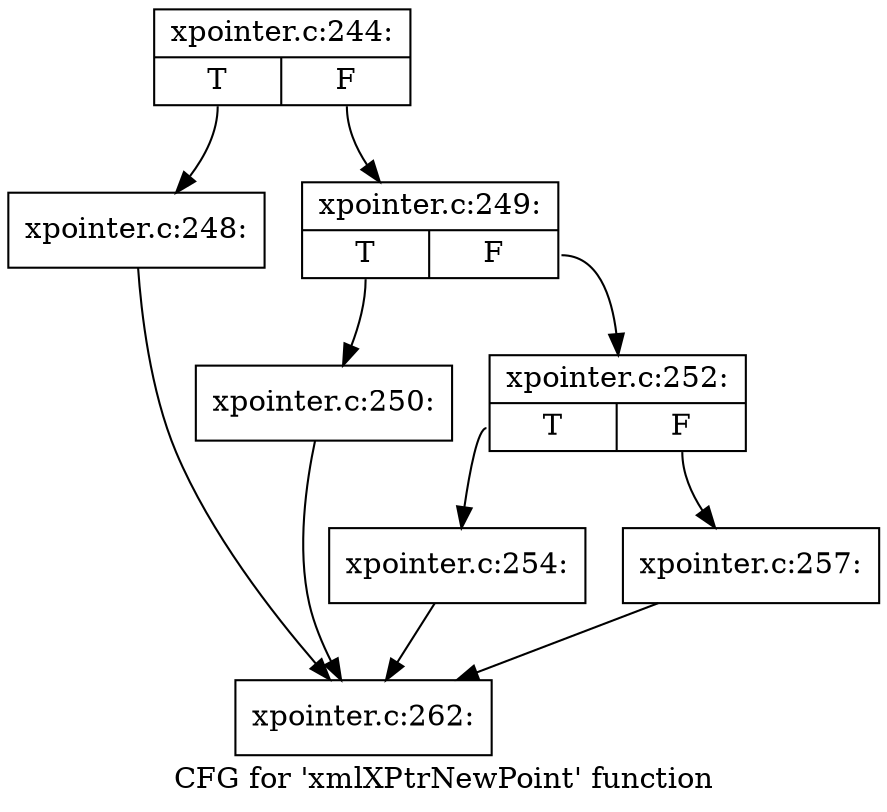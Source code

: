 digraph "CFG for 'xmlXPtrNewPoint' function" {
	label="CFG for 'xmlXPtrNewPoint' function";

	Node0x523bb10 [shape=record,label="{xpointer.c:244:|{<s0>T|<s1>F}}"];
	Node0x523bb10:s0 -> Node0x5246860;
	Node0x523bb10:s1 -> Node0x52468b0;
	Node0x5246860 [shape=record,label="{xpointer.c:248:}"];
	Node0x5246860 -> Node0x523c070;
	Node0x52468b0 [shape=record,label="{xpointer.c:249:|{<s0>T|<s1>F}}"];
	Node0x52468b0:s0 -> Node0x5246cb0;
	Node0x52468b0:s1 -> Node0x5246d00;
	Node0x5246cb0 [shape=record,label="{xpointer.c:250:}"];
	Node0x5246cb0 -> Node0x523c070;
	Node0x5246d00 [shape=record,label="{xpointer.c:252:|{<s0>T|<s1>F}}"];
	Node0x5246d00:s0 -> Node0x5247420;
	Node0x5246d00:s1 -> Node0x5247470;
	Node0x5247420 [shape=record,label="{xpointer.c:254:}"];
	Node0x5247420 -> Node0x523c070;
	Node0x5247470 [shape=record,label="{xpointer.c:257:}"];
	Node0x5247470 -> Node0x523c070;
	Node0x523c070 [shape=record,label="{xpointer.c:262:}"];
}
